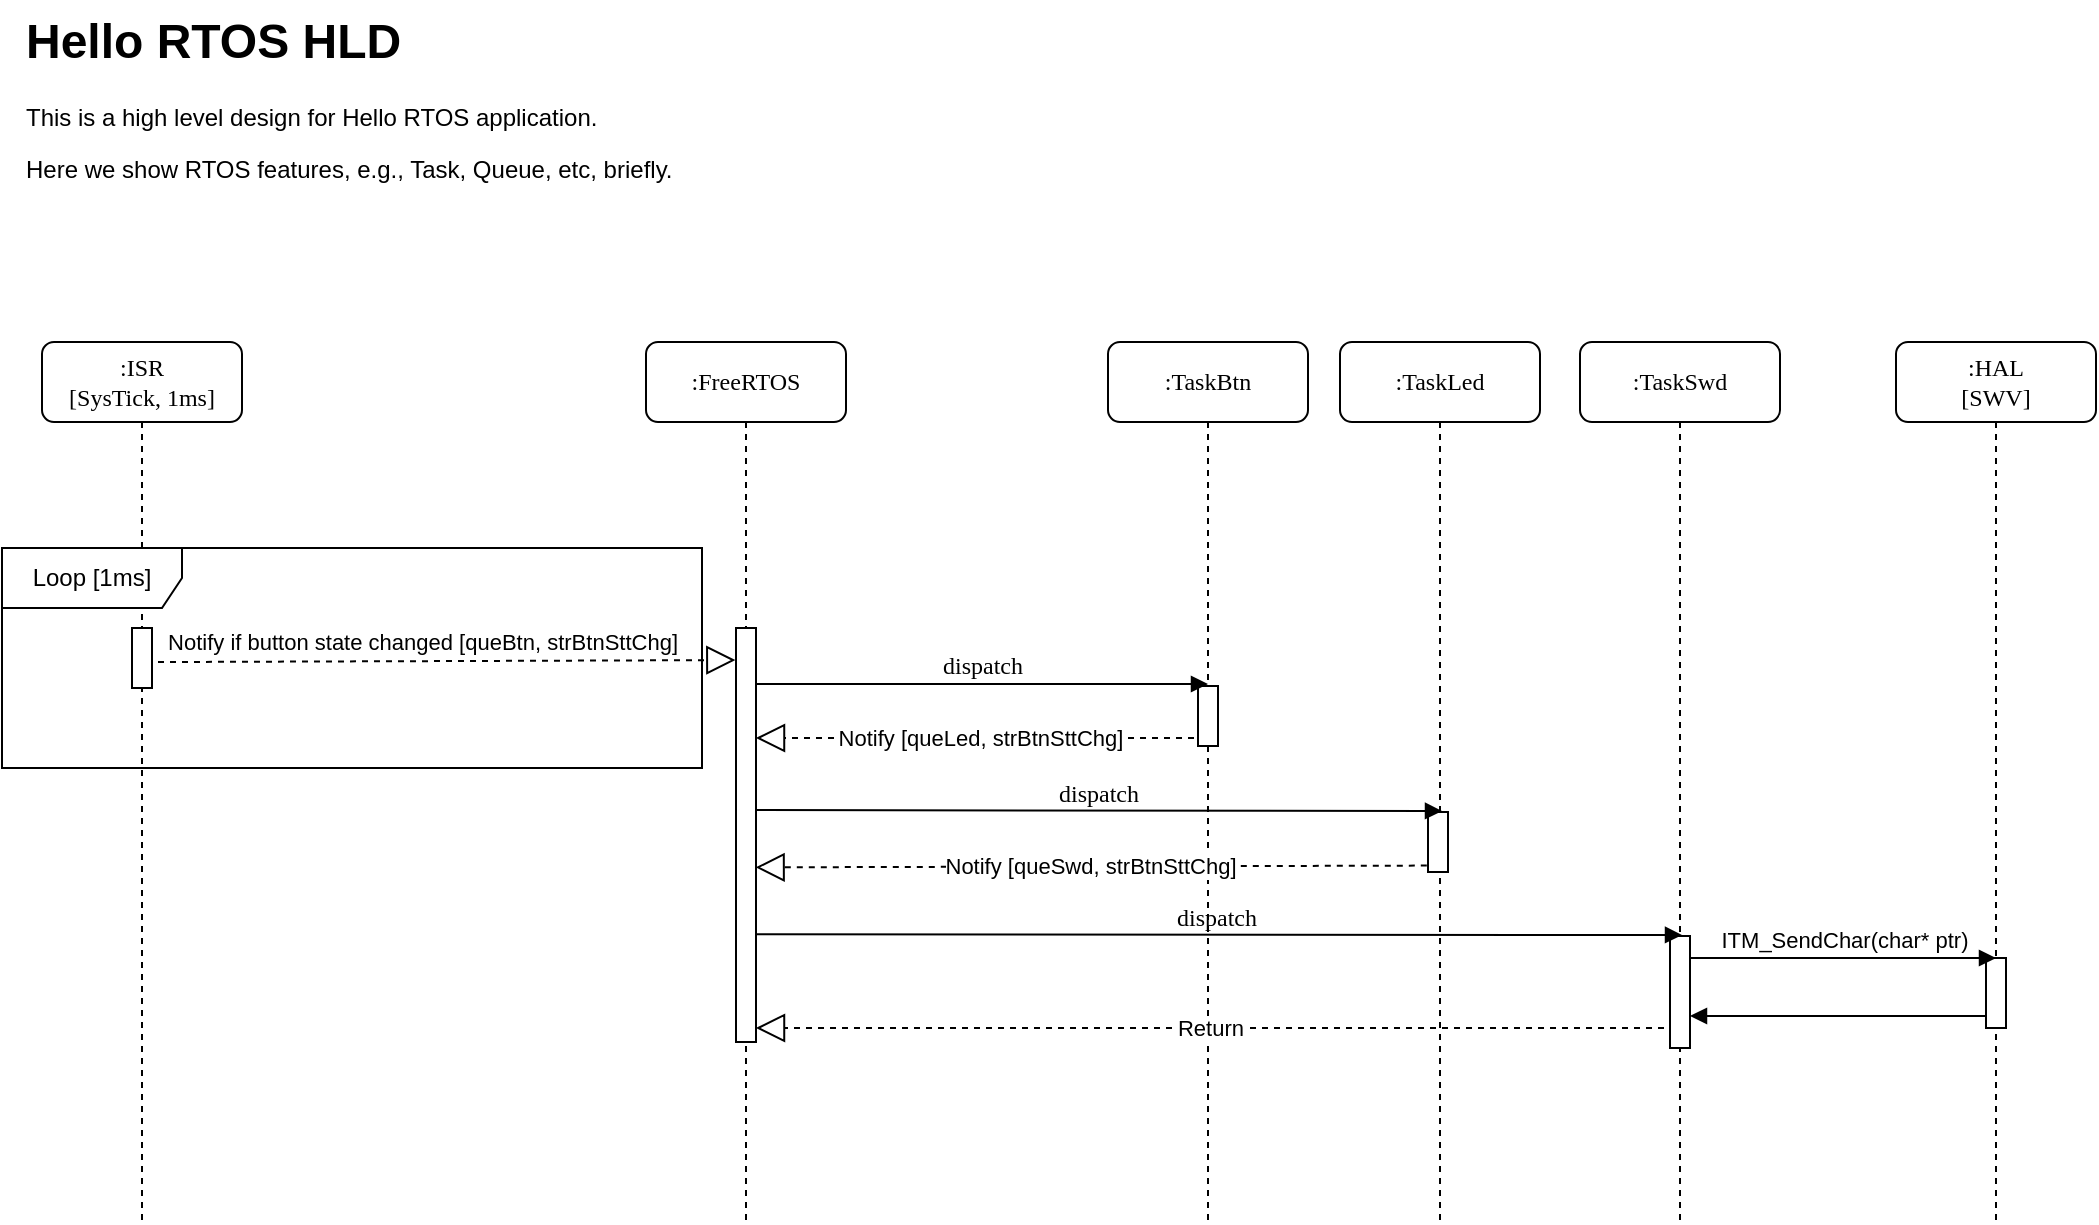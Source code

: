 <mxfile version="24.7.8">
  <diagram name="Page-1" id="13e1069c-82ec-6db2-03f1-153e76fe0fe0">
    <mxGraphModel dx="1434" dy="844" grid="1" gridSize="10" guides="1" tooltips="1" connect="1" arrows="1" fold="1" page="1" pageScale="1" pageWidth="1100" pageHeight="850" background="none" math="0" shadow="0">
      <root>
        <mxCell id="0" />
        <mxCell id="1" parent="0" />
        <mxCell id="c04L4ZITfjTPw2QW9u5T-4" value=":FreeRTOS" style="shape=umlLifeline;perimeter=lifelinePerimeter;whiteSpace=wrap;html=1;container=1;collapsible=0;recursiveResize=0;outlineConnect=0;rounded=1;shadow=0;comic=0;labelBackgroundColor=none;strokeWidth=1;fontFamily=Verdana;fontSize=12;align=center;" vertex="1" parent="1">
          <mxGeometry x="342" y="201" width="100" height="440" as="geometry" />
        </mxCell>
        <mxCell id="c04L4ZITfjTPw2QW9u5T-6" value=":TaskBtn" style="shape=umlLifeline;perimeter=lifelinePerimeter;whiteSpace=wrap;html=1;container=1;collapsible=0;recursiveResize=0;outlineConnect=0;rounded=1;shadow=0;comic=0;labelBackgroundColor=none;strokeWidth=1;fontFamily=Verdana;fontSize=12;align=center;" vertex="1" parent="1">
          <mxGeometry x="573" y="201" width="100" height="440" as="geometry" />
        </mxCell>
        <mxCell id="c04L4ZITfjTPw2QW9u5T-7" value=":TaskLed" style="shape=umlLifeline;perimeter=lifelinePerimeter;whiteSpace=wrap;html=1;container=1;collapsible=0;recursiveResize=0;outlineConnect=0;rounded=1;shadow=0;comic=0;labelBackgroundColor=none;strokeWidth=1;fontFamily=Verdana;fontSize=12;align=center;" vertex="1" parent="1">
          <mxGeometry x="689" y="201" width="100" height="440" as="geometry" />
        </mxCell>
        <mxCell id="c04L4ZITfjTPw2QW9u5T-38" value="Return" style="endArrow=block;dashed=1;endFill=0;endSize=12;html=1;rounded=0;" edge="1" parent="c04L4ZITfjTPw2QW9u5T-7">
          <mxGeometry x="0.003" width="160" relative="1" as="geometry">
            <mxPoint x="162" y="343.0" as="sourcePoint" />
            <mxPoint x="-292" y="343" as="targetPoint" />
            <mxPoint as="offset" />
          </mxGeometry>
        </mxCell>
        <mxCell id="c04L4ZITfjTPw2QW9u5T-8" value=":TaskSwd" style="shape=umlLifeline;perimeter=lifelinePerimeter;whiteSpace=wrap;html=1;container=1;collapsible=0;recursiveResize=0;outlineConnect=0;rounded=1;shadow=0;comic=0;labelBackgroundColor=none;strokeWidth=1;fontFamily=Verdana;fontSize=12;align=center;" vertex="1" parent="1">
          <mxGeometry x="809" y="201" width="100" height="440" as="geometry" />
        </mxCell>
        <mxCell id="c04L4ZITfjTPw2QW9u5T-12" value="" style="html=1;points=[];perimeter=orthogonalPerimeter;rounded=0;shadow=0;comic=0;labelBackgroundColor=none;strokeWidth=1;fontFamily=Verdana;fontSize=12;align=center;" vertex="1" parent="c04L4ZITfjTPw2QW9u5T-8">
          <mxGeometry x="45" y="297" width="10" height="56" as="geometry" />
        </mxCell>
        <mxCell id="c04L4ZITfjTPw2QW9u5T-9" value=":ISR&lt;div&gt;[SysTick, 1ms]&lt;/div&gt;" style="shape=umlLifeline;perimeter=lifelinePerimeter;whiteSpace=wrap;html=1;container=1;collapsible=0;recursiveResize=0;outlineConnect=0;rounded=1;shadow=0;comic=0;labelBackgroundColor=none;strokeWidth=1;fontFamily=Verdana;fontSize=12;align=center;" vertex="1" parent="1">
          <mxGeometry x="40" y="201" width="100" height="440" as="geometry" />
        </mxCell>
        <mxCell id="c04L4ZITfjTPw2QW9u5T-15" value="Notify if button state changed [queBtn, strBtnSttChg]" style="endArrow=block;dashed=1;endFill=0;endSize=12;html=1;rounded=0;exitX=0.7;exitY=0.016;exitDx=0;exitDy=0;exitPerimeter=0;entryX=-0.033;entryY=0.063;entryDx=0;entryDy=0;entryPerimeter=0;" edge="1" parent="1">
          <mxGeometry x="-0.063" y="10" width="160" relative="1" as="geometry">
            <mxPoint x="92" y="361.04" as="sourcePoint" />
            <mxPoint x="386.67" y="360.041" as="targetPoint" />
            <mxPoint as="offset" />
          </mxGeometry>
        </mxCell>
        <mxCell id="c04L4ZITfjTPw2QW9u5T-17" value="" style="html=1;points=[];perimeter=orthogonalPerimeter;rounded=0;shadow=0;comic=0;labelBackgroundColor=none;strokeWidth=1;fontFamily=Verdana;fontSize=12;align=center;" vertex="1" parent="1">
          <mxGeometry x="85" y="344" width="10" height="30" as="geometry" />
        </mxCell>
        <mxCell id="c04L4ZITfjTPw2QW9u5T-18" value="Notify [queLed, strBtnSttChg]" style="endArrow=block;dashed=1;endFill=0;endSize=12;html=1;rounded=0;exitX=0.5;exitY=0.933;exitDx=0;exitDy=0;exitPerimeter=0;" edge="1" parent="1">
          <mxGeometry x="0.003" width="160" relative="1" as="geometry">
            <mxPoint x="622" y="398.99" as="sourcePoint" />
            <mxPoint x="397" y="399" as="targetPoint" />
            <mxPoint as="offset" />
          </mxGeometry>
        </mxCell>
        <mxCell id="c04L4ZITfjTPw2QW9u5T-19" value="" style="html=1;points=[];perimeter=orthogonalPerimeter;rounded=0;shadow=0;comic=0;labelBackgroundColor=none;strokeWidth=1;fontFamily=Verdana;fontSize=12;align=center;" vertex="1" parent="1">
          <mxGeometry x="618" y="373" width="10" height="30" as="geometry" />
        </mxCell>
        <mxCell id="c04L4ZITfjTPw2QW9u5T-21" value="dispatch" style="html=1;verticalAlign=bottom;endArrow=block;labelBackgroundColor=none;fontFamily=Verdana;fontSize=12;edgeStyle=elbowEdgeStyle;elbow=vertical;" edge="1" parent="1">
          <mxGeometry relative="1" as="geometry">
            <mxPoint x="397" y="372" as="sourcePoint" />
            <mxPoint x="623" y="372" as="targetPoint" />
          </mxGeometry>
        </mxCell>
        <mxCell id="c04L4ZITfjTPw2QW9u5T-25" value="Notify [queSwd, strBtnSttChg]" style="endArrow=block;dashed=1;endFill=0;endSize=12;html=1;rounded=0;entryX=1.18;entryY=0.554;entryDx=0;entryDy=0;entryPerimeter=0;exitX=-0.06;exitY=0.893;exitDx=0;exitDy=0;exitPerimeter=0;" edge="1" parent="1" source="c04L4ZITfjTPw2QW9u5T-31">
          <mxGeometry x="0.003" width="160" relative="1" as="geometry">
            <mxPoint x="750.0" y="461.0" as="sourcePoint" />
            <mxPoint x="396.8" y="463.678" as="targetPoint" />
            <mxPoint as="offset" />
          </mxGeometry>
        </mxCell>
        <mxCell id="c04L4ZITfjTPw2QW9u5T-27" value="dispatch" style="html=1;verticalAlign=bottom;endArrow=block;labelBackgroundColor=none;fontFamily=Verdana;fontSize=12;edgeStyle=elbowEdgeStyle;elbow=vertical;exitX=0.74;exitY=0.677;exitDx=0;exitDy=0;exitPerimeter=0;" edge="1" parent="1">
          <mxGeometry relative="1" as="geometry">
            <mxPoint x="394.4" y="497.139" as="sourcePoint" />
            <mxPoint x="860" y="498" as="targetPoint" />
          </mxGeometry>
        </mxCell>
        <mxCell id="c04L4ZITfjTPw2QW9u5T-28" value=":HAL&lt;div&gt;[SWV]&lt;/div&gt;" style="shape=umlLifeline;perimeter=lifelinePerimeter;whiteSpace=wrap;html=1;container=1;collapsible=0;recursiveResize=0;outlineConnect=0;rounded=1;shadow=0;comic=0;labelBackgroundColor=none;strokeWidth=1;fontFamily=Verdana;fontSize=12;align=center;" vertex="1" parent="1">
          <mxGeometry x="967" y="201" width="100" height="440" as="geometry" />
        </mxCell>
        <mxCell id="c04L4ZITfjTPw2QW9u5T-30" value="Loop [1ms]" style="shape=umlFrame;whiteSpace=wrap;html=1;pointerEvents=0;recursiveResize=0;container=1;collapsible=0;width=90;height=30;" vertex="1" parent="1">
          <mxGeometry x="20" y="304" width="350" height="110" as="geometry" />
        </mxCell>
        <mxCell id="c04L4ZITfjTPw2QW9u5T-31" value="" style="html=1;points=[];perimeter=orthogonalPerimeter;rounded=0;shadow=0;comic=0;labelBackgroundColor=none;strokeWidth=1;fontFamily=Verdana;fontSize=12;align=center;" vertex="1" parent="1">
          <mxGeometry x="733" y="436" width="10" height="30" as="geometry" />
        </mxCell>
        <mxCell id="c04L4ZITfjTPw2QW9u5T-37" value="" style="html=1;verticalAlign=bottom;labelBackgroundColor=none;endArrow=block;endFill=1;rounded=0;" edge="1" parent="1">
          <mxGeometry width="160" relative="1" as="geometry">
            <mxPoint x="1016.5" y="538" as="sourcePoint" />
            <mxPoint x="864" y="538" as="targetPoint" />
          </mxGeometry>
        </mxCell>
        <mxCell id="c04L4ZITfjTPw2QW9u5T-39" value="" style="html=1;points=[];perimeter=orthogonalPerimeter;rounded=0;shadow=0;comic=0;labelBackgroundColor=none;strokeWidth=1;fontFamily=Verdana;fontSize=12;align=center;" vertex="1" parent="1">
          <mxGeometry x="387" y="344" width="10" height="207" as="geometry" />
        </mxCell>
        <mxCell id="c04L4ZITfjTPw2QW9u5T-40" value="dispatch" style="html=1;verticalAlign=bottom;endArrow=block;labelBackgroundColor=none;fontFamily=Verdana;fontSize=12;edgeStyle=elbowEdgeStyle;elbow=vertical;exitX=0.971;exitY=0.917;exitDx=0;exitDy=0;exitPerimeter=0;" edge="1" parent="1">
          <mxGeometry relative="1" as="geometry">
            <mxPoint x="396.71" y="435.04" as="sourcePoint" />
            <mxPoint x="740" y="436" as="targetPoint" />
          </mxGeometry>
        </mxCell>
        <mxCell id="c04L4ZITfjTPw2QW9u5T-41" value="" style="html=1;points=[];perimeter=orthogonalPerimeter;rounded=0;shadow=0;comic=0;labelBackgroundColor=none;strokeWidth=1;fontFamily=Verdana;fontSize=12;align=center;" vertex="1" parent="1">
          <mxGeometry x="1012" y="509" width="10" height="35" as="geometry" />
        </mxCell>
        <mxCell id="c04L4ZITfjTPw2QW9u5T-42" value="ITM_SendChar(char* ptr)" style="html=1;verticalAlign=bottom;labelBackgroundColor=none;endArrow=block;endFill=1;rounded=0;exitX=1.1;exitY=0.385;exitDx=0;exitDy=0;exitPerimeter=0;" edge="1" parent="1">
          <mxGeometry width="160" relative="1" as="geometry">
            <mxPoint x="864" y="509" as="sourcePoint" />
            <mxPoint x="1017" y="509" as="targetPoint" />
          </mxGeometry>
        </mxCell>
        <mxCell id="c04L4ZITfjTPw2QW9u5T-43" value="&lt;h1 style=&quot;margin-top: 0px;&quot;&gt;Hello RTOS HLD&lt;/h1&gt;&lt;p&gt;This is a high level design for Hello RTOS application.&lt;/p&gt;&lt;p&gt;Here we show RTOS features, e.g., Task, Queue, etc, briefly.&amp;nbsp;&lt;/p&gt;" style="text;html=1;whiteSpace=wrap;overflow=hidden;rounded=0;" vertex="1" parent="1">
          <mxGeometry x="30" y="30" width="490" height="120" as="geometry" />
        </mxCell>
      </root>
    </mxGraphModel>
  </diagram>
</mxfile>
